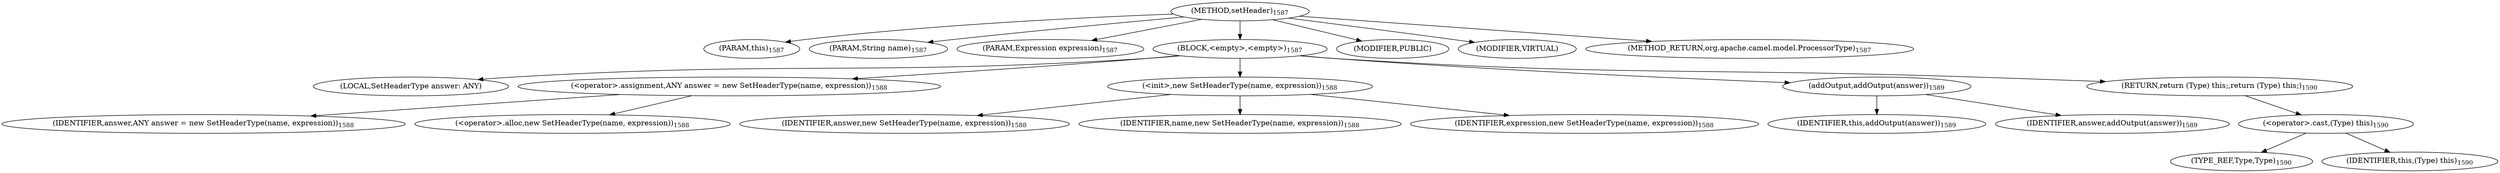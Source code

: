 digraph "setHeader" {  
"2843" [label = <(METHOD,setHeader)<SUB>1587</SUB>> ]
"415" [label = <(PARAM,this)<SUB>1587</SUB>> ]
"2844" [label = <(PARAM,String name)<SUB>1587</SUB>> ]
"2845" [label = <(PARAM,Expression expression)<SUB>1587</SUB>> ]
"2846" [label = <(BLOCK,&lt;empty&gt;,&lt;empty&gt;)<SUB>1587</SUB>> ]
"413" [label = <(LOCAL,SetHeaderType answer: ANY)> ]
"2847" [label = <(&lt;operator&gt;.assignment,ANY answer = new SetHeaderType(name, expression))<SUB>1588</SUB>> ]
"2848" [label = <(IDENTIFIER,answer,ANY answer = new SetHeaderType(name, expression))<SUB>1588</SUB>> ]
"2849" [label = <(&lt;operator&gt;.alloc,new SetHeaderType(name, expression))<SUB>1588</SUB>> ]
"2850" [label = <(&lt;init&gt;,new SetHeaderType(name, expression))<SUB>1588</SUB>> ]
"412" [label = <(IDENTIFIER,answer,new SetHeaderType(name, expression))<SUB>1588</SUB>> ]
"2851" [label = <(IDENTIFIER,name,new SetHeaderType(name, expression))<SUB>1588</SUB>> ]
"2852" [label = <(IDENTIFIER,expression,new SetHeaderType(name, expression))<SUB>1588</SUB>> ]
"2853" [label = <(addOutput,addOutput(answer))<SUB>1589</SUB>> ]
"414" [label = <(IDENTIFIER,this,addOutput(answer))<SUB>1589</SUB>> ]
"2854" [label = <(IDENTIFIER,answer,addOutput(answer))<SUB>1589</SUB>> ]
"2855" [label = <(RETURN,return (Type) this;,return (Type) this;)<SUB>1590</SUB>> ]
"2856" [label = <(&lt;operator&gt;.cast,(Type) this)<SUB>1590</SUB>> ]
"2857" [label = <(TYPE_REF,Type,Type)<SUB>1590</SUB>> ]
"416" [label = <(IDENTIFIER,this,(Type) this)<SUB>1590</SUB>> ]
"2858" [label = <(MODIFIER,PUBLIC)> ]
"2859" [label = <(MODIFIER,VIRTUAL)> ]
"2860" [label = <(METHOD_RETURN,org.apache.camel.model.ProcessorType)<SUB>1587</SUB>> ]
  "2843" -> "415" 
  "2843" -> "2844" 
  "2843" -> "2845" 
  "2843" -> "2846" 
  "2843" -> "2858" 
  "2843" -> "2859" 
  "2843" -> "2860" 
  "2846" -> "413" 
  "2846" -> "2847" 
  "2846" -> "2850" 
  "2846" -> "2853" 
  "2846" -> "2855" 
  "2847" -> "2848" 
  "2847" -> "2849" 
  "2850" -> "412" 
  "2850" -> "2851" 
  "2850" -> "2852" 
  "2853" -> "414" 
  "2853" -> "2854" 
  "2855" -> "2856" 
  "2856" -> "2857" 
  "2856" -> "416" 
}
